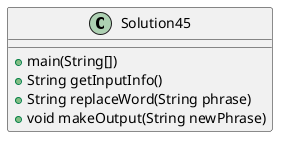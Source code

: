 @startuml
' I feel like with how short/simple this specific exercise is and how it could probably be shortened further,
' there isn't a strong need for multiple/a second class.

class Solution45 {
    +main(String[])
    +String getInputInfo()
    +String replaceWord(String phrase)
    +void makeOutput(String newPhrase)
}


@enduml